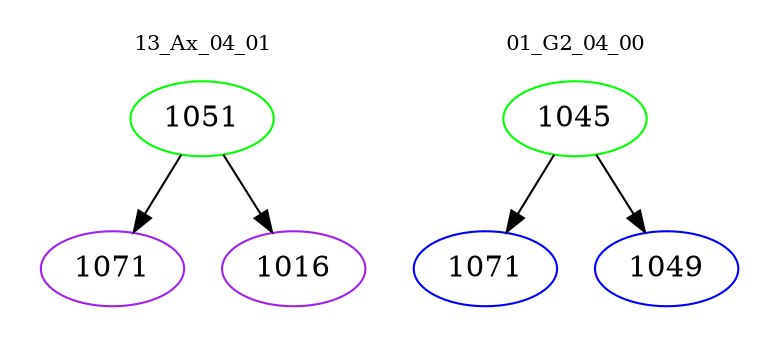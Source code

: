 digraph{
subgraph cluster_0 {
color = white
label = "13_Ax_04_01";
fontsize=10;
T0_1051 [label="1051", color="green"]
T0_1051 -> T0_1071 [color="black"]
T0_1071 [label="1071", color="purple"]
T0_1051 -> T0_1016 [color="black"]
T0_1016 [label="1016", color="purple"]
}
subgraph cluster_1 {
color = white
label = "01_G2_04_00";
fontsize=10;
T1_1045 [label="1045", color="green"]
T1_1045 -> T1_1071 [color="black"]
T1_1071 [label="1071", color="blue"]
T1_1045 -> T1_1049 [color="black"]
T1_1049 [label="1049", color="blue"]
}
}
